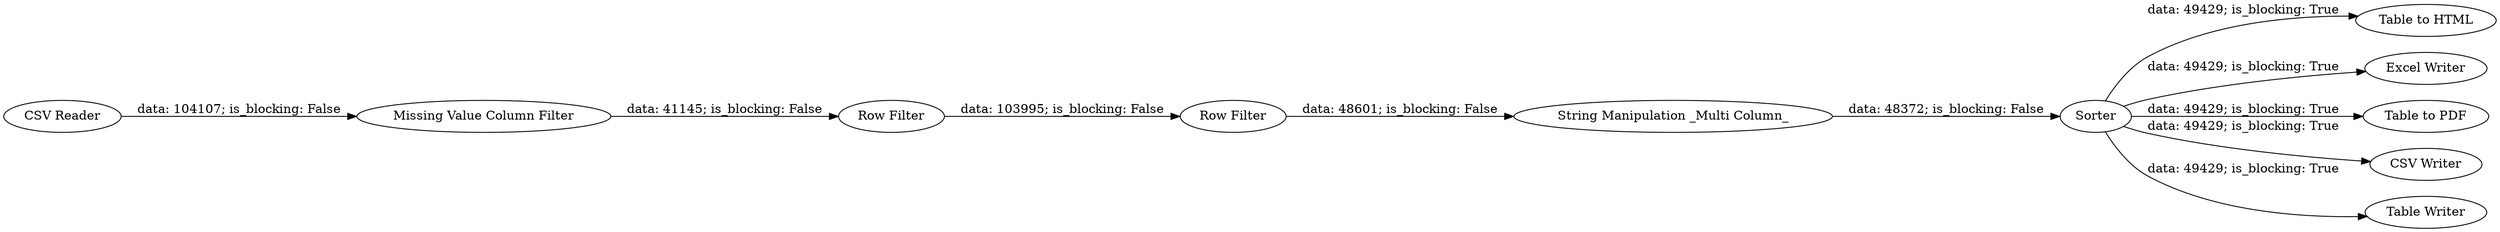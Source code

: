 digraph {
	"359603574471977827_12" [label="Table to HTML"]
	"359603574471977827_7" [label="Excel Writer"]
	"359603574471977827_5" [label="Row Filter"]
	"359603574471977827_8" [label="Table to PDF"]
	"359603574471977827_11" [label="CSV Writer"]
	"359603574471977827_4" [label="Missing Value Column Filter"]
	"359603574471977827_10" [label="Table Writer"]
	"359603574471977827_1" [label="CSV Reader"]
	"359603574471977827_13" [label="Row Filter"]
	"359603574471977827_6" [label=Sorter]
	"359603574471977827_3" [label="String Manipulation _Multi Column_"]
	"359603574471977827_3" -> "359603574471977827_6" [label="data: 48372; is_blocking: False"]
	"359603574471977827_13" -> "359603574471977827_3" [label="data: 48601; is_blocking: False"]
	"359603574471977827_6" -> "359603574471977827_10" [label="data: 49429; is_blocking: True"]
	"359603574471977827_1" -> "359603574471977827_4" [label="data: 104107; is_blocking: False"]
	"359603574471977827_6" -> "359603574471977827_7" [label="data: 49429; is_blocking: True"]
	"359603574471977827_5" -> "359603574471977827_13" [label="data: 103995; is_blocking: False"]
	"359603574471977827_6" -> "359603574471977827_11" [label="data: 49429; is_blocking: True"]
	"359603574471977827_6" -> "359603574471977827_8" [label="data: 49429; is_blocking: True"]
	"359603574471977827_4" -> "359603574471977827_5" [label="data: 41145; is_blocking: False"]
	"359603574471977827_6" -> "359603574471977827_12" [label="data: 49429; is_blocking: True"]
	rankdir=LR
}

